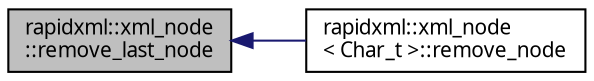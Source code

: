 digraph "rapidxml::xml_node::remove_last_node"
{
 // INTERACTIVE_SVG=YES
  edge [fontname="Verdana",fontsize="10",labelfontname="Verdana",labelfontsize="10"];
  node [fontname="Verdana",fontsize="10",shape=record];
  rankdir="LR";
  Node1 [label="rapidxml::xml_node\l::remove_last_node",height=0.2,width=0.4,color="black", fillcolor="grey75", style="filled", fontcolor="black"];
  Node1 -> Node2 [dir="back",color="midnightblue",fontsize="10",style="solid",fontname="Verdana"];
  Node2 [label="rapidxml::xml_node\l\< Char_t \>::remove_node",height=0.2,width=0.4,color="black", fillcolor="white", style="filled",URL="$a00155.html#a98289923eb9e8889418a9eb0207ea35c",tooltip="Removes specified child from the node. "];
}
